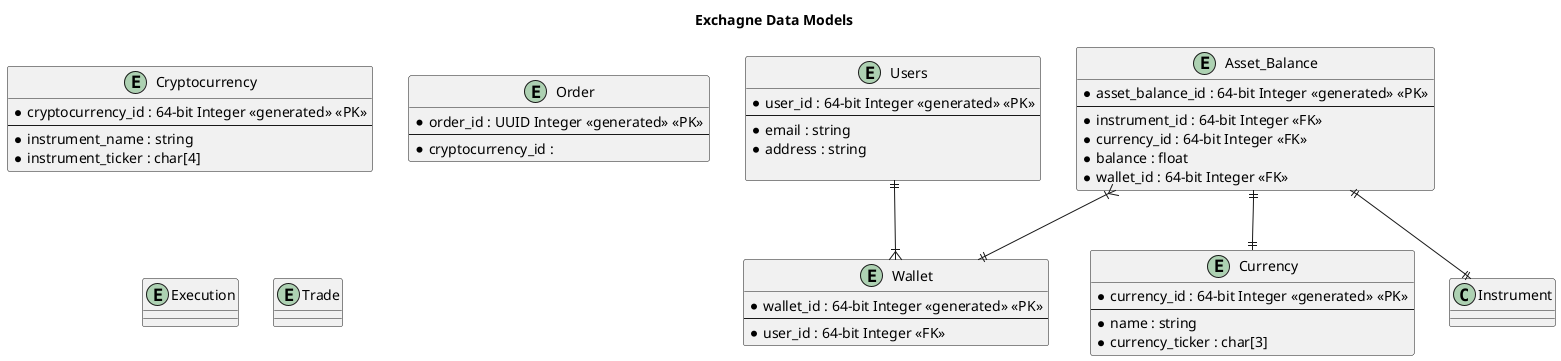 @startuml  exchange_data_models
title Exchagne Data Models

entity Users {
    * user_id : 64-bit Integer <<generated>> <<PK>>
    --
    * email : string
    * address : string

}

entity Wallet {
    * wallet_id : 64-bit Integer <<generated>> <<PK>>
    --
    * user_id : 64-bit Integer <<FK>>
}

entity Cryptocurrency {
    * cryptocurrency_id : 64-bit Integer <<generated>> <<PK>>
    --
    * instrument_name : string
    * instrument_ticker : char[4]
}

entity Asset_Balance {
    * asset_balance_id : 64-bit Integer <<generated>> <<PK>>
    --
    * instrument_id : 64-bit Integer <<FK>>
    * currency_id : 64-bit Integer <<FK>>
    * balance : float 
    * wallet_id : 64-bit Integer <<FK>>
}

entity Currency {
    * currency_id : 64-bit Integer <<generated>> <<PK>>
    --
    * name : string
    * currency_ticker : char[3]
}

entity Order {
    * order_id : UUID Integer <<generated>> <<PK>>
    --
    * cryptocurrency_id : 
}

entity Execution {

}

entity Trade {

}



Users ||--|{ Wallet
Asset_Balance }|--|| Wallet
Asset_Balance ||--|| Instrument
Asset_Balance ||--|| Currency

@enduml